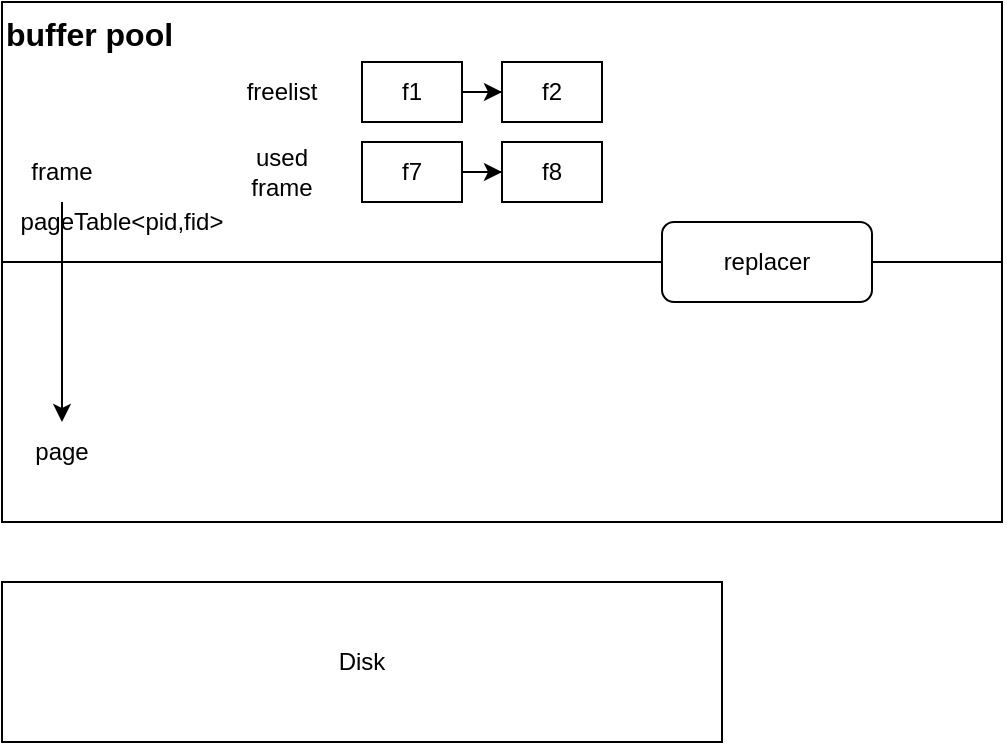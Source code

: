<mxfile version="21.6.2" type="github">
  <diagram name="Page-1" id="KGo0tY4SyU-HsNQejBFT">
    <mxGraphModel dx="794" dy="494" grid="1" gridSize="10" guides="1" tooltips="1" connect="1" arrows="1" fold="1" page="1" pageScale="1" pageWidth="827" pageHeight="1169" math="0" shadow="0">
      <root>
        <mxCell id="0" />
        <mxCell id="1" parent="0" />
        <mxCell id="k2FWKmMM-QK35wjMDug--1" value="buffer pool" style="rounded=0;whiteSpace=wrap;html=1;fontStyle=1;verticalAlign=top;align=left;fontSize=16;" vertex="1" parent="1">
          <mxGeometry x="120" y="170" width="500" height="260" as="geometry" />
        </mxCell>
        <mxCell id="k2FWKmMM-QK35wjMDug--2" value="" style="endArrow=none;html=1;rounded=0;exitX=0;exitY=0.5;exitDx=0;exitDy=0;entryX=1;entryY=0.5;entryDx=0;entryDy=0;" edge="1" parent="1" source="k2FWKmMM-QK35wjMDug--17" target="k2FWKmMM-QK35wjMDug--1">
          <mxGeometry width="50" height="50" relative="1" as="geometry">
            <mxPoint x="290" y="390" as="sourcePoint" />
            <mxPoint x="340" y="340" as="targetPoint" />
          </mxGeometry>
        </mxCell>
        <mxCell id="k2FWKmMM-QK35wjMDug--13" style="edgeStyle=orthogonalEdgeStyle;rounded=0;orthogonalLoop=1;jettySize=auto;html=1;exitX=0.5;exitY=1;exitDx=0;exitDy=0;entryX=0.5;entryY=0;entryDx=0;entryDy=0;" edge="1" parent="1" source="k2FWKmMM-QK35wjMDug--3" target="k2FWKmMM-QK35wjMDug--4">
          <mxGeometry relative="1" as="geometry" />
        </mxCell>
        <mxCell id="k2FWKmMM-QK35wjMDug--3" value="frame" style="text;html=1;strokeColor=none;fillColor=none;align=center;verticalAlign=middle;whiteSpace=wrap;rounded=0;" vertex="1" parent="1">
          <mxGeometry x="120" y="240" width="60" height="30" as="geometry" />
        </mxCell>
        <mxCell id="k2FWKmMM-QK35wjMDug--4" value="page" style="text;html=1;strokeColor=none;fillColor=none;align=center;verticalAlign=middle;whiteSpace=wrap;rounded=0;" vertex="1" parent="1">
          <mxGeometry x="120" y="380" width="60" height="30" as="geometry" />
        </mxCell>
        <mxCell id="k2FWKmMM-QK35wjMDug--11" value="pageTable&amp;lt;pid,fid&amp;gt;" style="text;html=1;strokeColor=none;fillColor=none;align=center;verticalAlign=middle;whiteSpace=wrap;rounded=0;" vertex="1" parent="1">
          <mxGeometry x="150" y="270" width="60" height="20" as="geometry" />
        </mxCell>
        <mxCell id="k2FWKmMM-QK35wjMDug--15" value="Disk" style="rounded=0;whiteSpace=wrap;html=1;" vertex="1" parent="1">
          <mxGeometry x="120" y="460" width="360" height="80" as="geometry" />
        </mxCell>
        <mxCell id="k2FWKmMM-QK35wjMDug--16" value="" style="group" vertex="1" connectable="0" parent="1">
          <mxGeometry x="230" y="200" width="190" height="30" as="geometry" />
        </mxCell>
        <mxCell id="k2FWKmMM-QK35wjMDug--5" value="f1" style="rounded=0;whiteSpace=wrap;html=1;" vertex="1" parent="k2FWKmMM-QK35wjMDug--16">
          <mxGeometry x="70" width="50" height="30" as="geometry" />
        </mxCell>
        <mxCell id="k2FWKmMM-QK35wjMDug--6" value="f2" style="rounded=0;whiteSpace=wrap;html=1;" vertex="1" parent="k2FWKmMM-QK35wjMDug--16">
          <mxGeometry x="140" width="50" height="30" as="geometry" />
        </mxCell>
        <mxCell id="k2FWKmMM-QK35wjMDug--9" value="freelist" style="text;html=1;strokeColor=none;fillColor=none;align=center;verticalAlign=middle;whiteSpace=wrap;rounded=0;" vertex="1" parent="k2FWKmMM-QK35wjMDug--16">
          <mxGeometry width="60" height="30" as="geometry" />
        </mxCell>
        <mxCell id="k2FWKmMM-QK35wjMDug--8" style="edgeStyle=orthogonalEdgeStyle;rounded=0;orthogonalLoop=1;jettySize=auto;html=1;exitX=1;exitY=0.5;exitDx=0;exitDy=0;" edge="1" parent="k2FWKmMM-QK35wjMDug--16" source="k2FWKmMM-QK35wjMDug--5" target="k2FWKmMM-QK35wjMDug--6">
          <mxGeometry relative="1" as="geometry" />
        </mxCell>
        <mxCell id="k2FWKmMM-QK35wjMDug--19" value="" style="endArrow=none;html=1;rounded=0;exitX=0;exitY=0.5;exitDx=0;exitDy=0;entryX=1;entryY=0.5;entryDx=0;entryDy=0;" edge="1" parent="1" source="k2FWKmMM-QK35wjMDug--1" target="k2FWKmMM-QK35wjMDug--17">
          <mxGeometry width="50" height="50" relative="1" as="geometry">
            <mxPoint x="120" y="300" as="sourcePoint" />
            <mxPoint x="620" y="300" as="targetPoint" />
          </mxGeometry>
        </mxCell>
        <mxCell id="k2FWKmMM-QK35wjMDug--17" value="replacer" style="rounded=1;whiteSpace=wrap;html=1;" vertex="1" parent="1">
          <mxGeometry x="450" y="280" width="105" height="40" as="geometry" />
        </mxCell>
        <mxCell id="k2FWKmMM-QK35wjMDug--20" value="" style="group" vertex="1" connectable="0" parent="1">
          <mxGeometry x="230" y="240" width="190" height="30" as="geometry" />
        </mxCell>
        <mxCell id="k2FWKmMM-QK35wjMDug--21" value="f7" style="rounded=0;whiteSpace=wrap;html=1;" vertex="1" parent="k2FWKmMM-QK35wjMDug--20">
          <mxGeometry x="70" width="50" height="30" as="geometry" />
        </mxCell>
        <mxCell id="k2FWKmMM-QK35wjMDug--22" value="f8" style="rounded=0;whiteSpace=wrap;html=1;" vertex="1" parent="k2FWKmMM-QK35wjMDug--20">
          <mxGeometry x="140" width="50" height="30" as="geometry" />
        </mxCell>
        <mxCell id="k2FWKmMM-QK35wjMDug--23" value="used frame" style="text;html=1;strokeColor=none;fillColor=none;align=center;verticalAlign=middle;whiteSpace=wrap;rounded=0;" vertex="1" parent="k2FWKmMM-QK35wjMDug--20">
          <mxGeometry width="60" height="30" as="geometry" />
        </mxCell>
        <mxCell id="k2FWKmMM-QK35wjMDug--24" style="edgeStyle=orthogonalEdgeStyle;rounded=0;orthogonalLoop=1;jettySize=auto;html=1;exitX=1;exitY=0.5;exitDx=0;exitDy=0;" edge="1" parent="k2FWKmMM-QK35wjMDug--20" source="k2FWKmMM-QK35wjMDug--21" target="k2FWKmMM-QK35wjMDug--22">
          <mxGeometry relative="1" as="geometry" />
        </mxCell>
      </root>
    </mxGraphModel>
  </diagram>
</mxfile>
